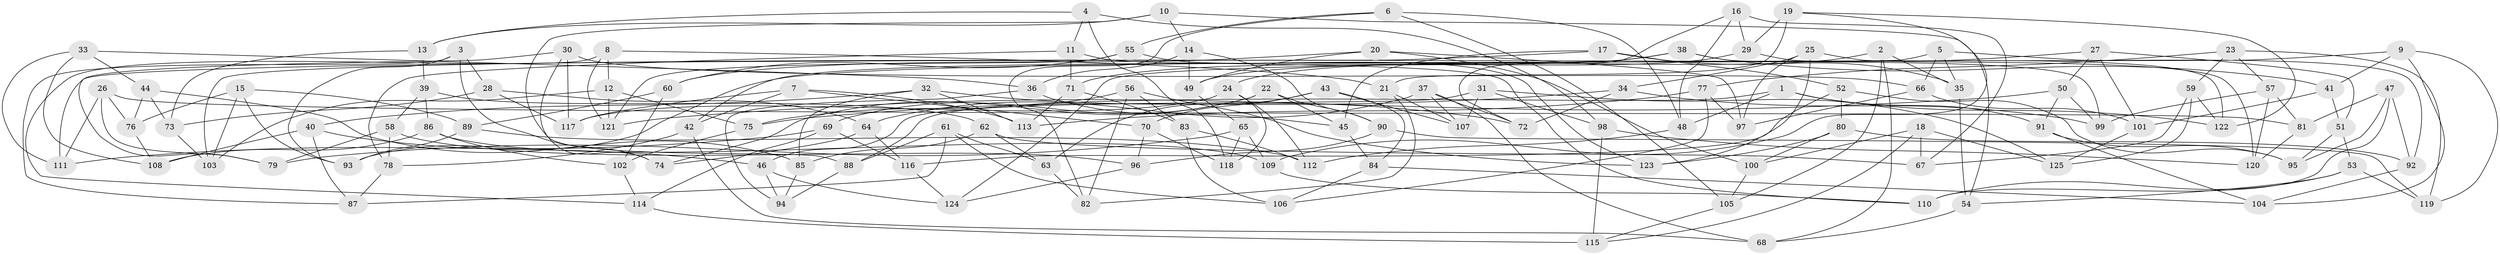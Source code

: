 // coarse degree distribution, {7: 0.2, 6: 0.04, 9: 0.08, 11: 0.08, 10: 0.04, 4: 0.4, 3: 0.06, 8: 0.06, 5: 0.02, 12: 0.02}
// Generated by graph-tools (version 1.1) at 2025/53/03/04/25 22:53:33]
// undirected, 125 vertices, 250 edges
graph export_dot {
  node [color=gray90,style=filled];
  1;
  2;
  3;
  4;
  5;
  6;
  7;
  8;
  9;
  10;
  11;
  12;
  13;
  14;
  15;
  16;
  17;
  18;
  19;
  20;
  21;
  22;
  23;
  24;
  25;
  26;
  27;
  28;
  29;
  30;
  31;
  32;
  33;
  34;
  35;
  36;
  37;
  38;
  39;
  40;
  41;
  42;
  43;
  44;
  45;
  46;
  47;
  48;
  49;
  50;
  51;
  52;
  53;
  54;
  55;
  56;
  57;
  58;
  59;
  60;
  61;
  62;
  63;
  64;
  65;
  66;
  67;
  68;
  69;
  70;
  71;
  72;
  73;
  74;
  75;
  76;
  77;
  78;
  79;
  80;
  81;
  82;
  83;
  84;
  85;
  86;
  87;
  88;
  89;
  90;
  91;
  92;
  93;
  94;
  95;
  96;
  97;
  98;
  99;
  100;
  101;
  102;
  103;
  104;
  105;
  106;
  107;
  108;
  109;
  110;
  111;
  112;
  113;
  114;
  115;
  116;
  117;
  118;
  119;
  120;
  121;
  122;
  123;
  124;
  125;
  1 -- 122;
  1 -- 91;
  1 -- 48;
  1 -- 88;
  2 -- 35;
  2 -- 24;
  2 -- 68;
  2 -- 105;
  3 -- 74;
  3 -- 87;
  3 -- 28;
  3 -- 93;
  4 -- 98;
  4 -- 11;
  4 -- 118;
  4 -- 13;
  5 -- 35;
  5 -- 66;
  5 -- 92;
  5 -- 103;
  6 -- 48;
  6 -- 55;
  6 -- 105;
  6 -- 82;
  7 -- 42;
  7 -- 117;
  7 -- 113;
  7 -- 70;
  8 -- 114;
  8 -- 121;
  8 -- 21;
  8 -- 12;
  9 -- 104;
  9 -- 41;
  9 -- 124;
  9 -- 119;
  10 -- 88;
  10 -- 14;
  10 -- 13;
  10 -- 54;
  11 -- 71;
  11 -- 78;
  11 -- 110;
  12 -- 75;
  12 -- 121;
  12 -- 103;
  13 -- 73;
  13 -- 39;
  14 -- 36;
  14 -- 90;
  14 -- 49;
  15 -- 103;
  15 -- 76;
  15 -- 89;
  15 -- 93;
  16 -- 72;
  16 -- 48;
  16 -- 29;
  16 -- 67;
  17 -- 111;
  17 -- 52;
  17 -- 35;
  17 -- 45;
  18 -- 67;
  18 -- 115;
  18 -- 125;
  18 -- 100;
  19 -- 29;
  19 -- 122;
  19 -- 21;
  19 -- 109;
  20 -- 60;
  20 -- 100;
  20 -- 49;
  20 -- 97;
  21 -- 82;
  21 -- 107;
  22 -- 69;
  22 -- 45;
  22 -- 74;
  22 -- 90;
  23 -- 77;
  23 -- 57;
  23 -- 119;
  23 -- 59;
  24 -- 117;
  24 -- 118;
  24 -- 112;
  25 -- 97;
  25 -- 120;
  25 -- 34;
  25 -- 123;
  26 -- 111;
  26 -- 76;
  26 -- 81;
  26 -- 79;
  27 -- 50;
  27 -- 101;
  27 -- 93;
  27 -- 51;
  28 -- 117;
  28 -- 73;
  28 -- 64;
  29 -- 49;
  29 -- 122;
  30 -- 117;
  30 -- 66;
  30 -- 79;
  30 -- 74;
  31 -- 46;
  31 -- 107;
  31 -- 125;
  31 -- 98;
  32 -- 40;
  32 -- 85;
  32 -- 72;
  32 -- 113;
  33 -- 36;
  33 -- 44;
  33 -- 108;
  33 -- 111;
  34 -- 99;
  34 -- 75;
  34 -- 72;
  35 -- 54;
  36 -- 94;
  36 -- 45;
  37 -- 107;
  37 -- 68;
  37 -- 72;
  37 -- 64;
  38 -- 99;
  38 -- 41;
  38 -- 71;
  38 -- 42;
  39 -- 86;
  39 -- 58;
  39 -- 62;
  40 -- 108;
  40 -- 46;
  40 -- 87;
  41 -- 101;
  41 -- 51;
  42 -- 68;
  42 -- 78;
  43 -- 63;
  43 -- 84;
  43 -- 107;
  43 -- 70;
  44 -- 76;
  44 -- 85;
  44 -- 73;
  45 -- 84;
  46 -- 94;
  46 -- 124;
  47 -- 95;
  47 -- 81;
  47 -- 110;
  47 -- 92;
  48 -- 112;
  49 -- 65;
  50 -- 99;
  50 -- 91;
  50 -- 121;
  51 -- 53;
  51 -- 95;
  52 -- 116;
  52 -- 80;
  52 -- 95;
  53 -- 119;
  53 -- 54;
  53 -- 110;
  54 -- 68;
  55 -- 60;
  55 -- 121;
  55 -- 123;
  56 -- 83;
  56 -- 123;
  56 -- 82;
  56 -- 75;
  57 -- 99;
  57 -- 120;
  57 -- 81;
  58 -- 96;
  58 -- 79;
  58 -- 78;
  59 -- 122;
  59 -- 125;
  59 -- 67;
  60 -- 102;
  60 -- 89;
  61 -- 63;
  61 -- 87;
  61 -- 88;
  61 -- 106;
  62 -- 67;
  62 -- 63;
  62 -- 85;
  63 -- 82;
  64 -- 116;
  64 -- 74;
  65 -- 118;
  65 -- 109;
  65 -- 79;
  66 -- 97;
  66 -- 101;
  69 -- 116;
  69 -- 111;
  69 -- 114;
  70 -- 118;
  70 -- 96;
  71 -- 113;
  71 -- 83;
  73 -- 103;
  75 -- 102;
  76 -- 108;
  77 -- 113;
  77 -- 106;
  77 -- 97;
  78 -- 87;
  80 -- 123;
  80 -- 92;
  80 -- 100;
  81 -- 120;
  83 -- 106;
  83 -- 112;
  84 -- 104;
  84 -- 106;
  85 -- 94;
  86 -- 109;
  86 -- 108;
  86 -- 102;
  88 -- 94;
  89 -- 112;
  89 -- 93;
  90 -- 96;
  90 -- 119;
  91 -- 104;
  91 -- 95;
  92 -- 104;
  96 -- 124;
  98 -- 115;
  98 -- 120;
  100 -- 105;
  101 -- 125;
  102 -- 114;
  105 -- 115;
  109 -- 110;
  114 -- 115;
  116 -- 124;
}
